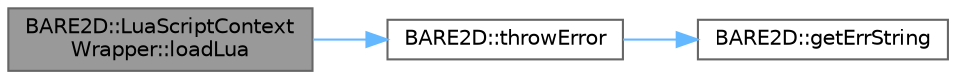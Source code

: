 digraph "BARE2D::LuaScriptContextWrapper::loadLua"
{
 // INTERACTIVE_SVG=YES
 // LATEX_PDF_SIZE
  bgcolor="transparent";
  edge [fontname=Helvetica,fontsize=10,labelfontname=Helvetica,labelfontsize=10];
  node [fontname=Helvetica,fontsize=10,shape=box,height=0.2,width=0.4];
  rankdir="LR";
  Node1 [label="BARE2D::LuaScriptContext\lWrapper::loadLua",height=0.2,width=0.4,color="gray40", fillcolor="grey60", style="filled", fontcolor="black",tooltip="Loads and compiles the given Lua script. Also, sets m_scriptReference to the index of the compiled sc..."];
  Node1 -> Node2 [color="steelblue1",style="solid"];
  Node2 [label="BARE2D::throwError",height=0.2,width=0.4,color="grey40", fillcolor="white", style="filled",URL="$namespace_b_a_r_e2_d.html#a0d8f8a98bf559e6d2eda28ae744f486c",tooltip="Throws an error silently. Adds it to the pile."];
  Node2 -> Node3 [color="steelblue1",style="solid"];
  Node3 [label="BARE2D::getErrString",height=0.2,width=0.4,color="grey40", fillcolor="white", style="filled",URL="$namespace_b_a_r_e2_d.html#a7951c5decc1f7edc3c4f78ed2f579c85",tooltip="Returns the string representing/explaining the error that occurred."];
}
